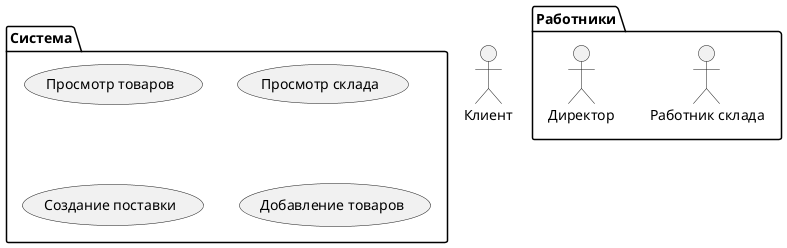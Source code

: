 @startuml

actor "Клиент" as c

package Работники {
    actor "Работник склада" as r
    actor "Директор" as d
}

package Система{
    usecase "Просмотр товаров" as UC1
    usecase "Просмотр склада" as UC2
    usecase "Создание поставки" as UC3
    usecase "Добавление товаров" as UC4
    
}

@enduml
